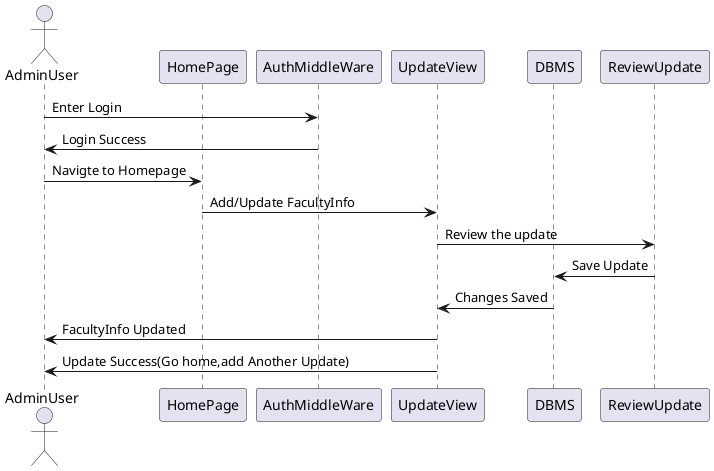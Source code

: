 @startuml
actor AdminUser
participant HomePage
participant AuthMiddleWare
participant UpdateView
participant DBMS
participant ReviewUpdate
AdminUser -> AuthMiddleWare: Enter Login
AuthMiddleWare -> AdminUser: Login Success
AdminUser -> HomePage: Navigte to Homepage
HomePage ->  UpdateView: Add/Update FacultyInfo
UpdateView ->ReviewUpdate: Review the update
ReviewUpdate -> DBMS: Save Update
DBMS -> UpdateView: Changes Saved
UpdateView -> AdminUser: FacultyInfo Updated
UpdateView -> AdminUser :Update Success(Go home,add Another Update)
@enduml